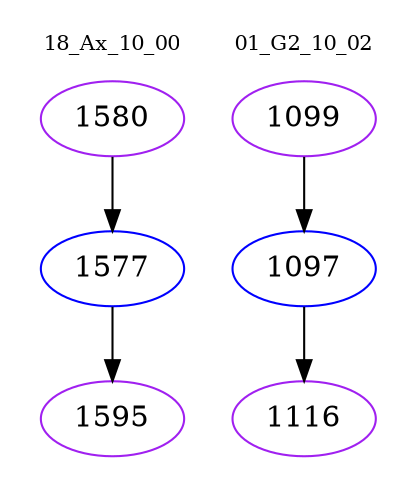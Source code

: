digraph{
subgraph cluster_0 {
color = white
label = "18_Ax_10_00";
fontsize=10;
T0_1580 [label="1580", color="purple"]
T0_1580 -> T0_1577 [color="black"]
T0_1577 [label="1577", color="blue"]
T0_1577 -> T0_1595 [color="black"]
T0_1595 [label="1595", color="purple"]
}
subgraph cluster_1 {
color = white
label = "01_G2_10_02";
fontsize=10;
T1_1099 [label="1099", color="purple"]
T1_1099 -> T1_1097 [color="black"]
T1_1097 [label="1097", color="blue"]
T1_1097 -> T1_1116 [color="black"]
T1_1116 [label="1116", color="purple"]
}
}
